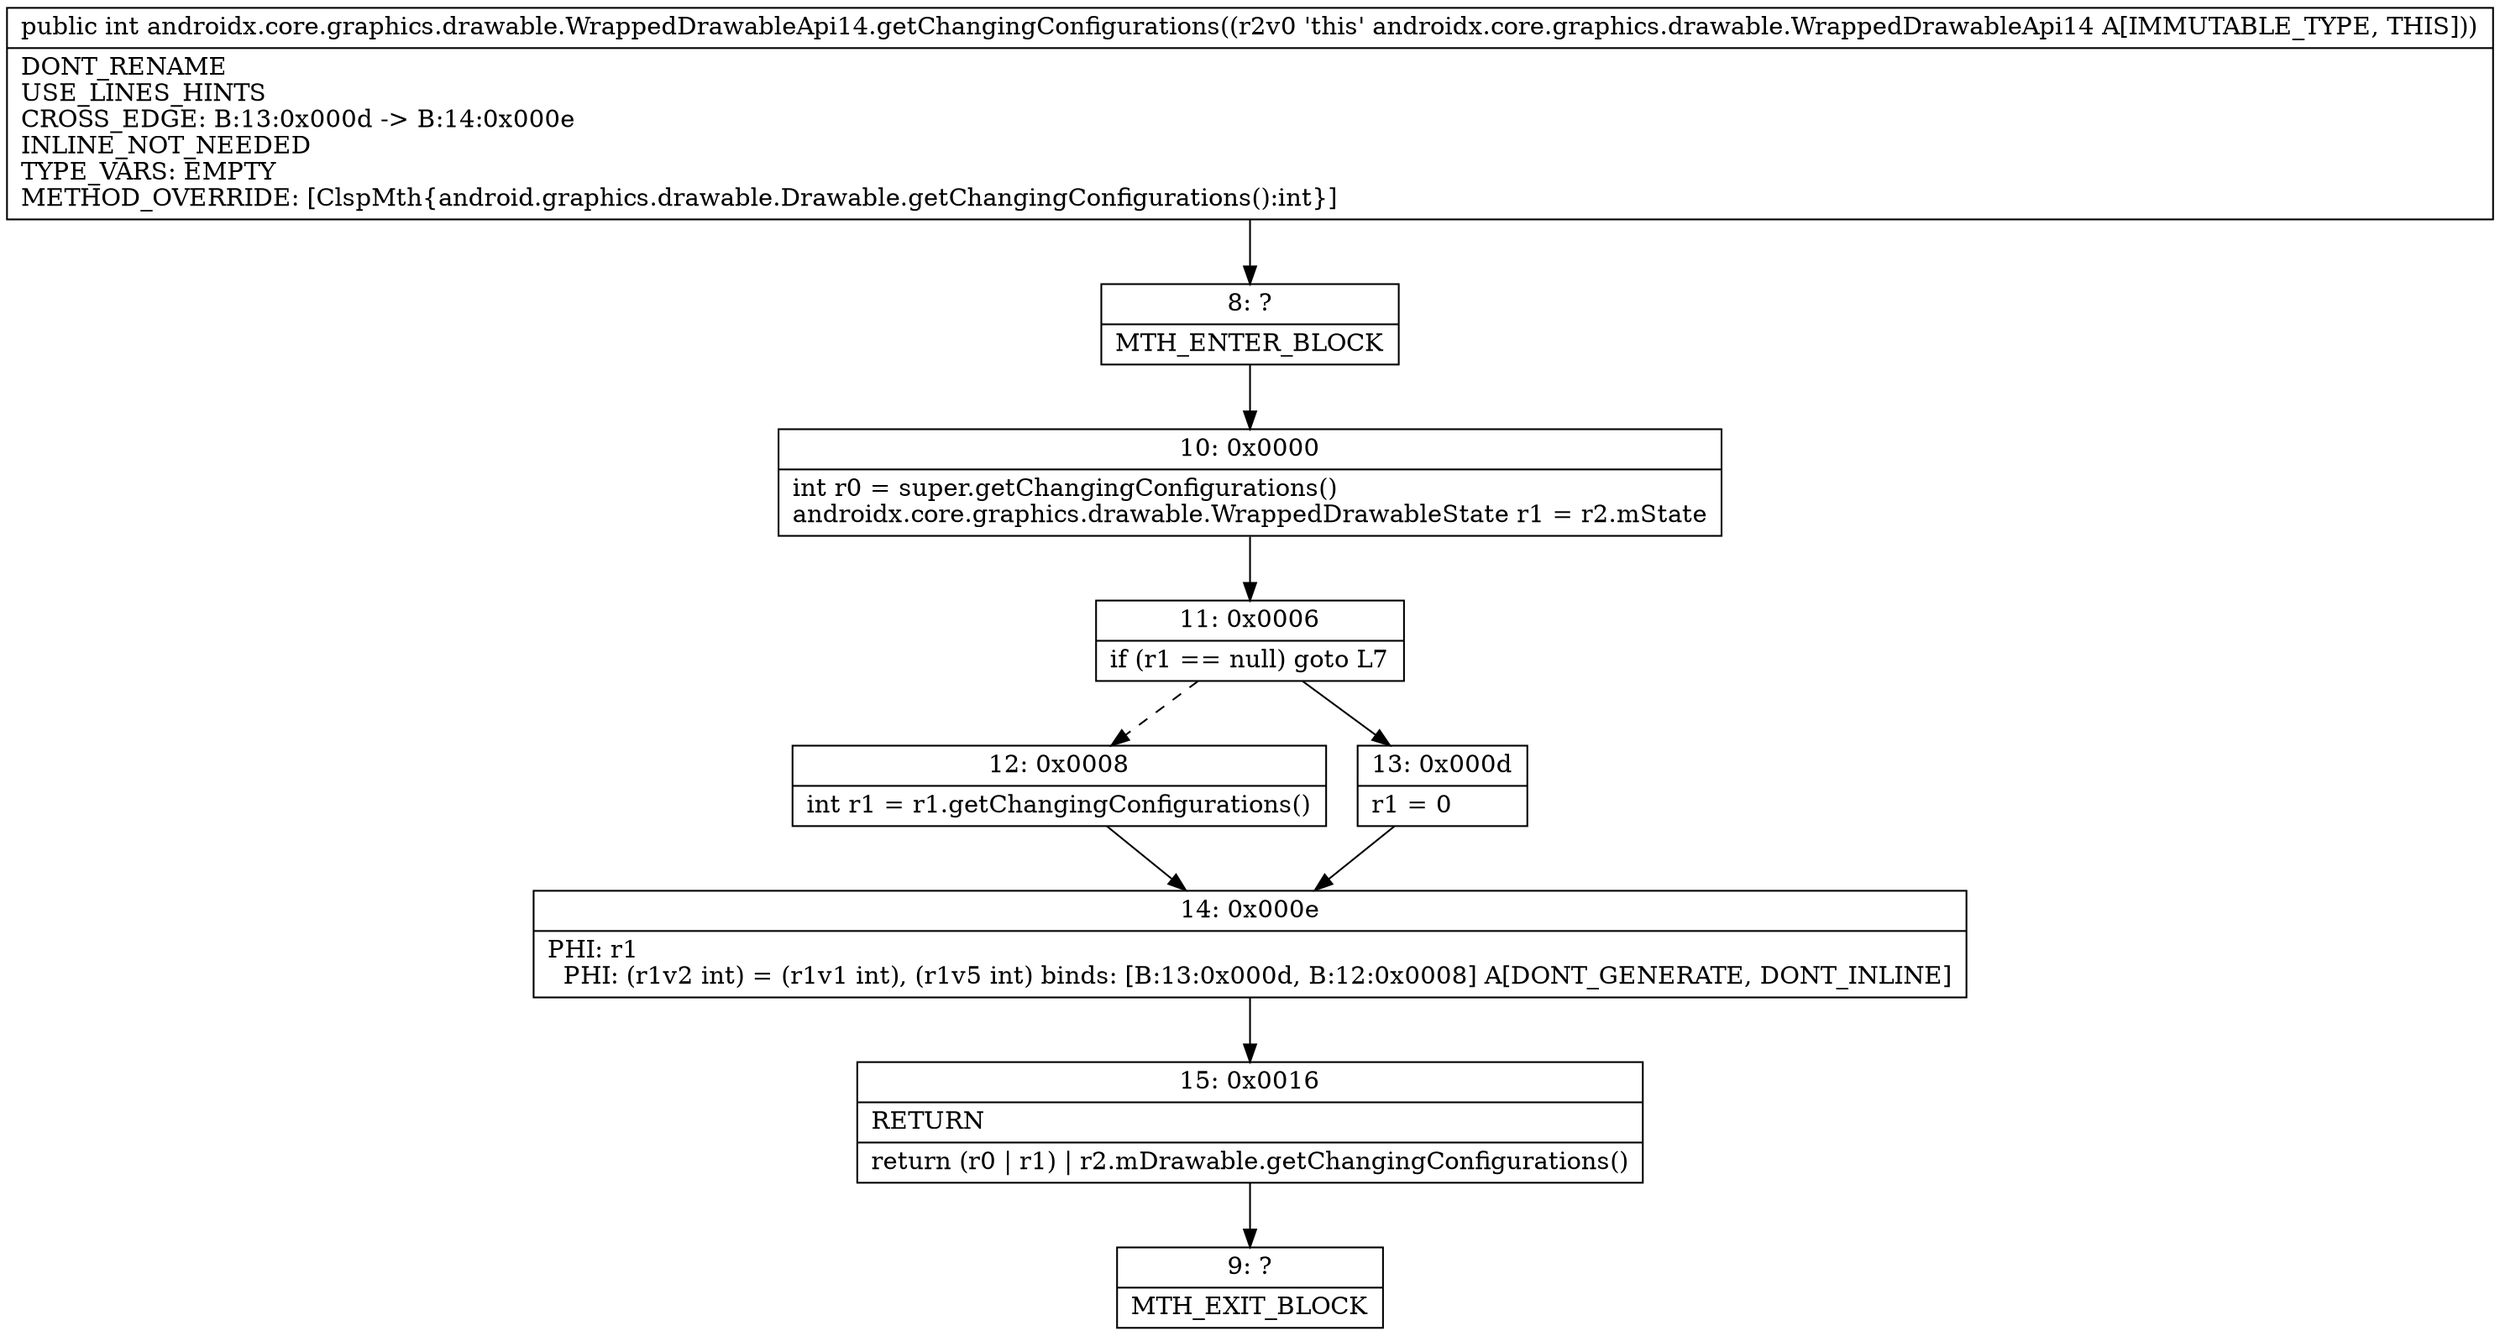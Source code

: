 digraph "CFG forandroidx.core.graphics.drawable.WrappedDrawableApi14.getChangingConfigurations()I" {
Node_8 [shape=record,label="{8\:\ ?|MTH_ENTER_BLOCK\l}"];
Node_10 [shape=record,label="{10\:\ 0x0000|int r0 = super.getChangingConfigurations()\landroidx.core.graphics.drawable.WrappedDrawableState r1 = r2.mState\l}"];
Node_11 [shape=record,label="{11\:\ 0x0006|if (r1 == null) goto L7\l}"];
Node_12 [shape=record,label="{12\:\ 0x0008|int r1 = r1.getChangingConfigurations()\l}"];
Node_14 [shape=record,label="{14\:\ 0x000e|PHI: r1 \l  PHI: (r1v2 int) = (r1v1 int), (r1v5 int) binds: [B:13:0x000d, B:12:0x0008] A[DONT_GENERATE, DONT_INLINE]\l}"];
Node_15 [shape=record,label="{15\:\ 0x0016|RETURN\l|return (r0 \| r1) \| r2.mDrawable.getChangingConfigurations()\l}"];
Node_9 [shape=record,label="{9\:\ ?|MTH_EXIT_BLOCK\l}"];
Node_13 [shape=record,label="{13\:\ 0x000d|r1 = 0\l}"];
MethodNode[shape=record,label="{public int androidx.core.graphics.drawable.WrappedDrawableApi14.getChangingConfigurations((r2v0 'this' androidx.core.graphics.drawable.WrappedDrawableApi14 A[IMMUTABLE_TYPE, THIS]))  | DONT_RENAME\lUSE_LINES_HINTS\lCROSS_EDGE: B:13:0x000d \-\> B:14:0x000e\lINLINE_NOT_NEEDED\lTYPE_VARS: EMPTY\lMETHOD_OVERRIDE: [ClspMth\{android.graphics.drawable.Drawable.getChangingConfigurations():int\}]\l}"];
MethodNode -> Node_8;Node_8 -> Node_10;
Node_10 -> Node_11;
Node_11 -> Node_12[style=dashed];
Node_11 -> Node_13;
Node_12 -> Node_14;
Node_14 -> Node_15;
Node_15 -> Node_9;
Node_13 -> Node_14;
}

